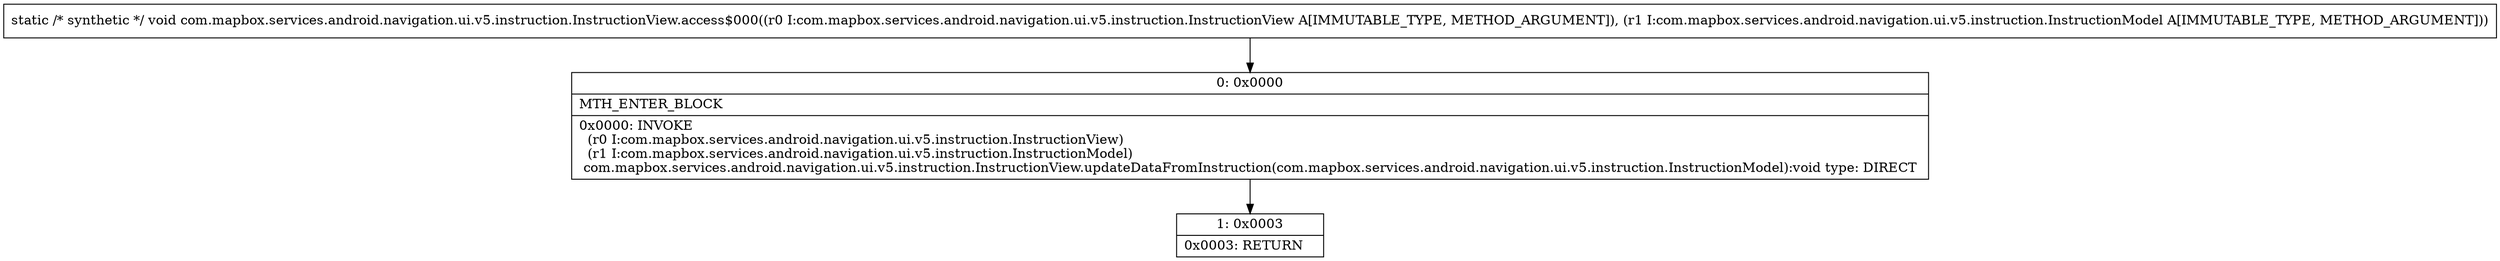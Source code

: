 digraph "CFG forcom.mapbox.services.android.navigation.ui.v5.instruction.InstructionView.access$000(Lcom\/mapbox\/services\/android\/navigation\/ui\/v5\/instruction\/InstructionView;Lcom\/mapbox\/services\/android\/navigation\/ui\/v5\/instruction\/InstructionModel;)V" {
Node_0 [shape=record,label="{0\:\ 0x0000|MTH_ENTER_BLOCK\l|0x0000: INVOKE  \l  (r0 I:com.mapbox.services.android.navigation.ui.v5.instruction.InstructionView)\l  (r1 I:com.mapbox.services.android.navigation.ui.v5.instruction.InstructionModel)\l com.mapbox.services.android.navigation.ui.v5.instruction.InstructionView.updateDataFromInstruction(com.mapbox.services.android.navigation.ui.v5.instruction.InstructionModel):void type: DIRECT \l}"];
Node_1 [shape=record,label="{1\:\ 0x0003|0x0003: RETURN   \l}"];
MethodNode[shape=record,label="{static \/* synthetic *\/ void com.mapbox.services.android.navigation.ui.v5.instruction.InstructionView.access$000((r0 I:com.mapbox.services.android.navigation.ui.v5.instruction.InstructionView A[IMMUTABLE_TYPE, METHOD_ARGUMENT]), (r1 I:com.mapbox.services.android.navigation.ui.v5.instruction.InstructionModel A[IMMUTABLE_TYPE, METHOD_ARGUMENT])) }"];
MethodNode -> Node_0;
Node_0 -> Node_1;
}

